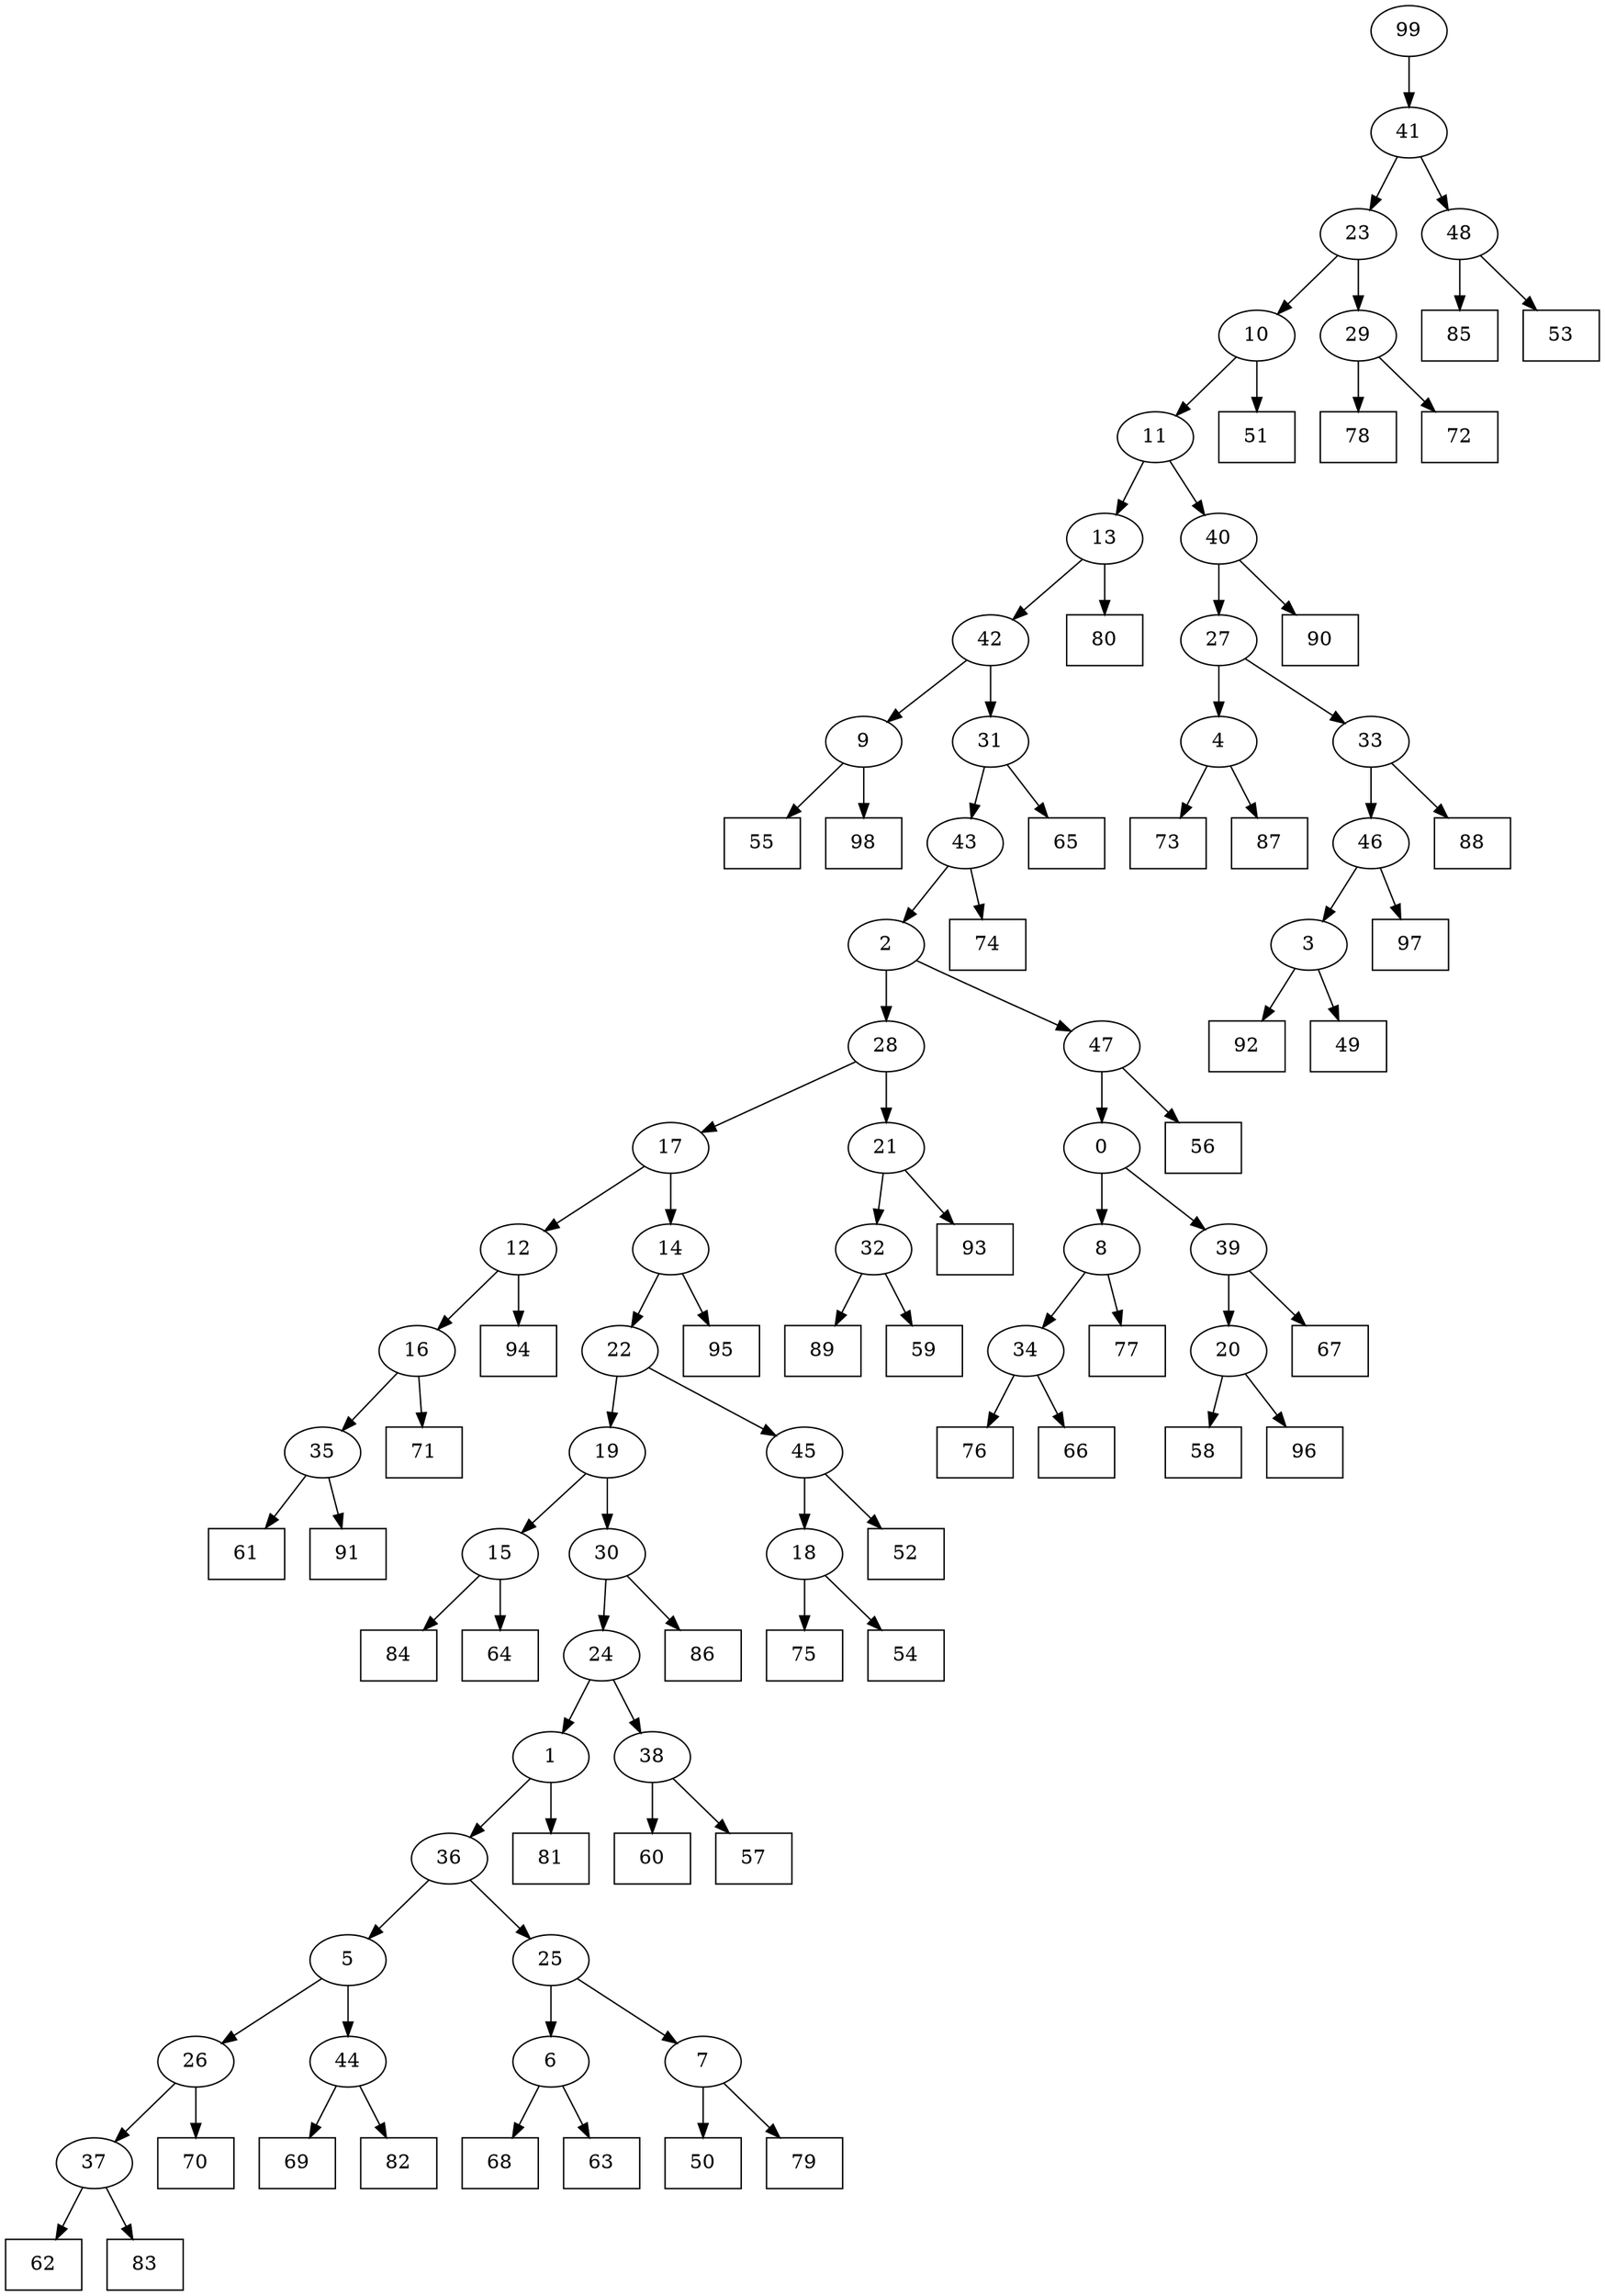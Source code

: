 digraph G {
0[label="0"];
1[label="1"];
2[label="2"];
3[label="3"];
4[label="4"];
5[label="5"];
6[label="6"];
7[label="7"];
8[label="8"];
9[label="9"];
10[label="10"];
11[label="11"];
12[label="12"];
13[label="13"];
14[label="14"];
15[label="15"];
16[label="16"];
17[label="17"];
18[label="18"];
19[label="19"];
20[label="20"];
21[label="21"];
22[label="22"];
23[label="23"];
24[label="24"];
25[label="25"];
26[label="26"];
27[label="27"];
28[label="28"];
29[label="29"];
30[label="30"];
31[label="31"];
32[label="32"];
33[label="33"];
34[label="34"];
35[label="35"];
36[label="36"];
37[label="37"];
38[label="38"];
39[label="39"];
40[label="40"];
41[label="41"];
42[label="42"];
43[label="43"];
44[label="44"];
45[label="45"];
46[label="46"];
47[label="47"];
48[label="48"];
49[shape=box,label="89"];
50[shape=box,label="92"];
51[shape=box,label="93"];
52[shape=box,label="77"];
53[shape=box,label="52"];
54[shape=box,label="59"];
55[shape=box,label="94"];
56[shape=box,label="60"];
57[shape=box,label="85"];
58[shape=box,label="76"];
59[shape=box,label="70"];
60[shape=box,label="81"];
61[shape=box,label="68"];
62[shape=box,label="55"];
63[shape=box,label="62"];
64[shape=box,label="50"];
65[shape=box,label="53"];
66[shape=box,label="98"];
67[shape=box,label="73"];
68[shape=box,label="95"];
69[shape=box,label="79"];
70[shape=box,label="84"];
71[shape=box,label="87"];
72[shape=box,label="97"];
73[shape=box,label="78"];
74[shape=box,label="51"];
75[shape=box,label="56"];
76[shape=box,label="58"];
77[shape=box,label="88"];
78[shape=box,label="74"];
79[shape=box,label="57"];
80[shape=box,label="69"];
81[shape=box,label="63"];
82[shape=box,label="82"];
83[shape=box,label="96"];
84[shape=box,label="80"];
85[shape=box,label="90"];
86[shape=box,label="83"];
87[shape=box,label="61"];
88[shape=box,label="86"];
89[shape=box,label="71"];
90[shape=box,label="91"];
91[shape=box,label="65"];
92[shape=box,label="67"];
93[shape=box,label="75"];
94[shape=box,label="49"];
95[shape=box,label="66"];
96[shape=box,label="54"];
97[shape=box,label="72"];
98[shape=box,label="64"];
99[label="99"];
4->71 ;
35->87 ;
30->88 ;
32->54 ;
3->50 ;
3->94 ;
9->66 ;
37->63 ;
37->86 ;
26->37 ;
34->58 ;
7->64 ;
42->31 ;
18->93 ;
45->18 ;
21->51 ;
15->70 ;
24->1 ;
99->41 ;
14->68 ;
19->15 ;
15->98 ;
12->55 ;
33->46 ;
22->19 ;
44->80 ;
8->52 ;
22->45 ;
28->17 ;
9->62 ;
16->35 ;
35->90 ;
27->33 ;
0->8 ;
36->5 ;
31->91 ;
32->49 ;
38->56 ;
38->79 ;
24->38 ;
29->73 ;
36->25 ;
6->81 ;
5->44 ;
44->82 ;
10->74 ;
16->89 ;
45->53 ;
11->13 ;
10->11 ;
41->23 ;
23->10 ;
23->29 ;
13->84 ;
8->34 ;
34->95 ;
33->77 ;
39->20 ;
20->76 ;
1->36 ;
11->40 ;
29->97 ;
40->27 ;
48->65 ;
28->21 ;
21->32 ;
18->96 ;
39->92 ;
1->60 ;
2->47 ;
47->75 ;
2->28 ;
47->0 ;
0->39 ;
43->78 ;
42->9 ;
40->85 ;
17->14 ;
14->22 ;
6->61 ;
17->12 ;
12->16 ;
20->83 ;
41->48 ;
48->57 ;
25->7 ;
7->69 ;
46->72 ;
19->30 ;
30->24 ;
46->3 ;
31->43 ;
43->2 ;
13->42 ;
27->4 ;
4->67 ;
25->6 ;
5->26 ;
26->59 ;
}
